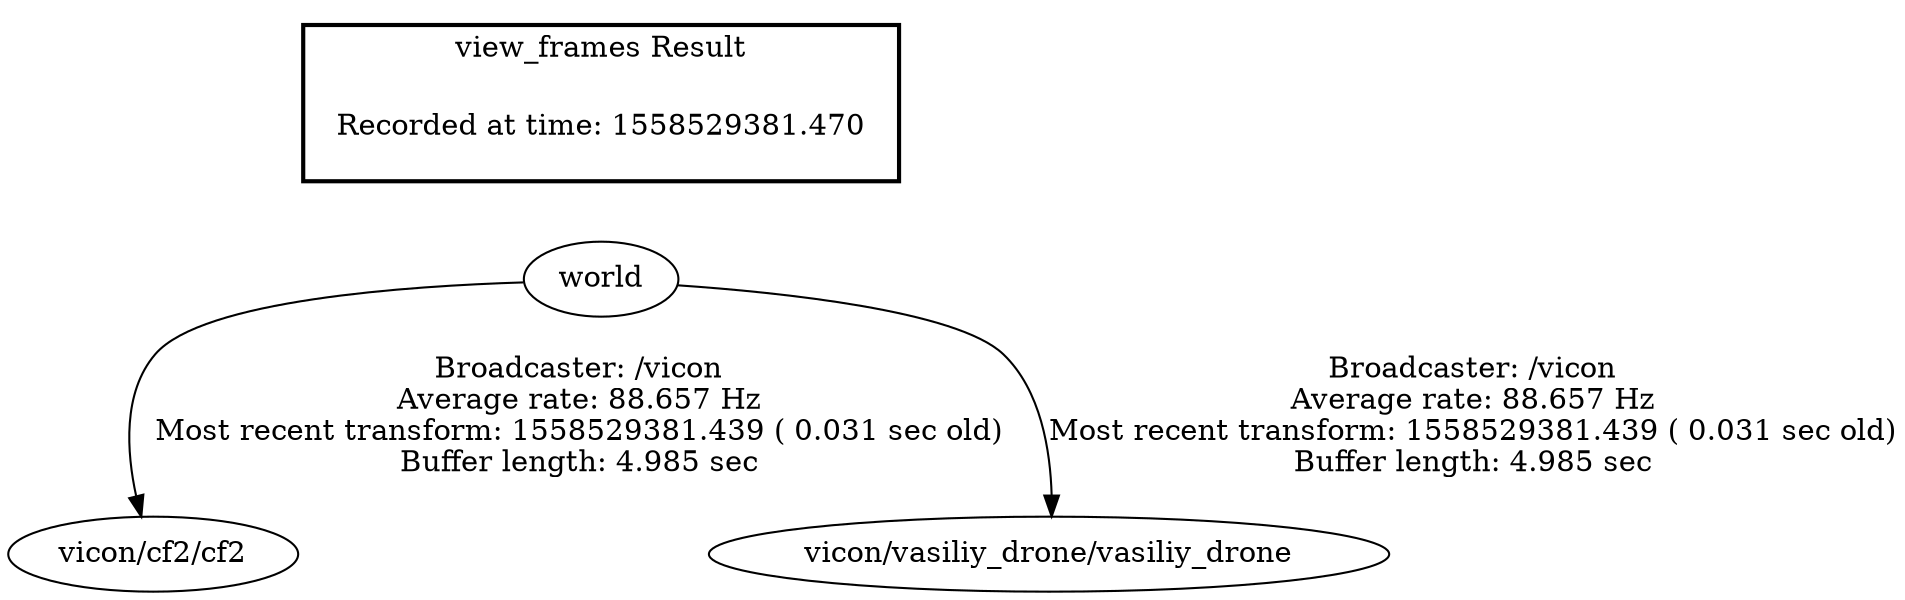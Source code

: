 digraph G {
"world" -> "vicon/cf2/cf2"[label="Broadcaster: /vicon\nAverage rate: 88.657 Hz\nMost recent transform: 1558529381.439 ( 0.031 sec old)\nBuffer length: 4.985 sec\n"];
"world" -> "vicon/vasiliy_drone/vasiliy_drone"[label="Broadcaster: /vicon\nAverage rate: 88.657 Hz\nMost recent transform: 1558529381.439 ( 0.031 sec old)\nBuffer length: 4.985 sec\n"];
edge [style=invis];
 subgraph cluster_legend { style=bold; color=black; label ="view_frames Result";
"Recorded at time: 1558529381.470"[ shape=plaintext ] ;
 }->"world";
}
